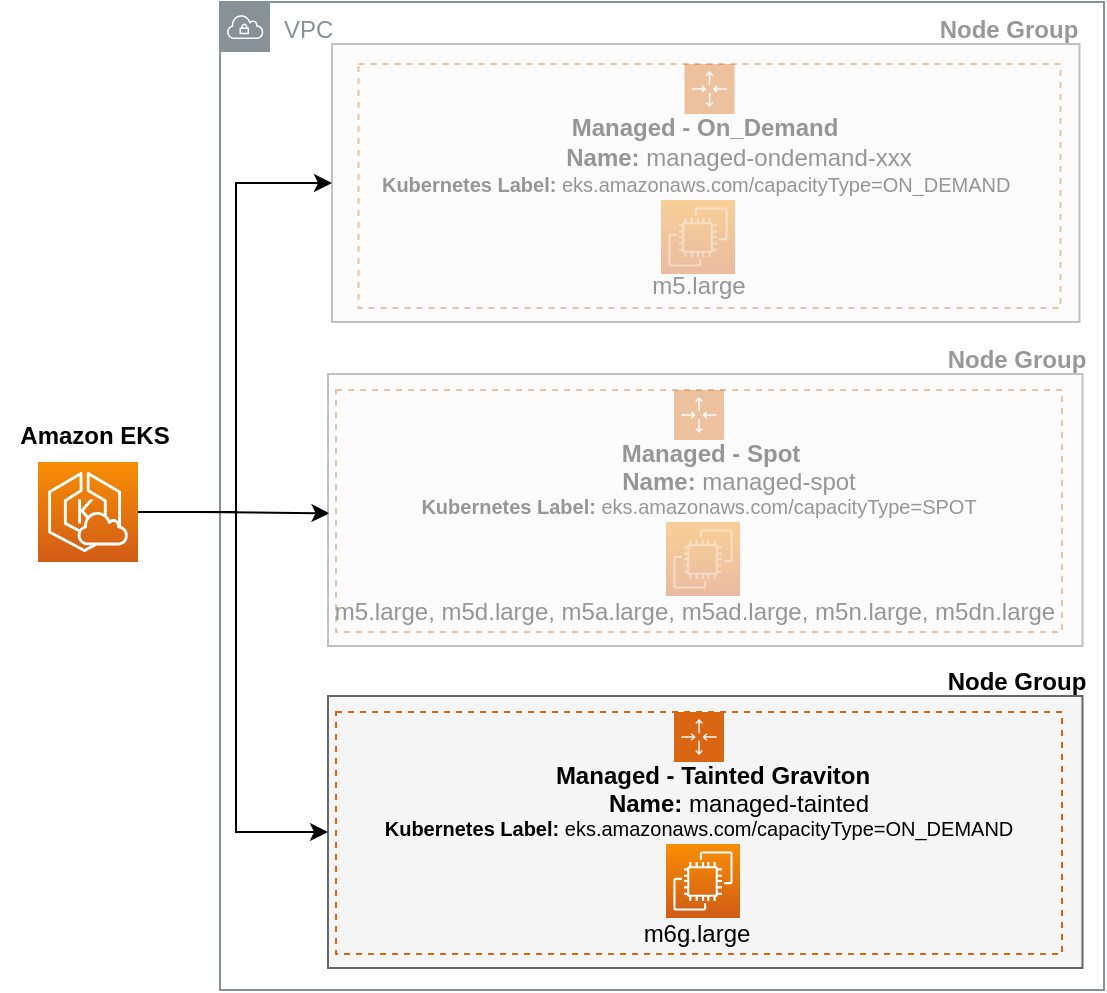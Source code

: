 <mxfile version="21.5.1" type="device">
  <diagram name="Page-1" id="nlRXHfLinLOHUEahpZhe">
    <mxGraphModel dx="954" dy="642" grid="0" gridSize="10" guides="1" tooltips="1" connect="1" arrows="1" fold="1" page="1" pageScale="1" pageWidth="850" pageHeight="1100" math="0" shadow="0">
      <root>
        <mxCell id="0" />
        <mxCell id="1" parent="0" />
        <mxCell id="OuWQqV3q78x6DmKRBrPg-2" value="VPC" style="sketch=0;outlineConnect=0;gradientColor=none;html=1;whiteSpace=wrap;fontSize=12;fontStyle=0;shape=mxgraph.aws4.group;grIcon=mxgraph.aws4.group_vpc;strokeColor=#879196;fillColor=none;verticalAlign=top;align=left;spacingLeft=30;fontColor=#879196;dashed=0;" parent="1" vertex="1">
          <mxGeometry x="174" y="145" width="442" height="494" as="geometry" />
        </mxCell>
        <mxCell id="OuWQqV3q78x6DmKRBrPg-18" style="edgeStyle=orthogonalEdgeStyle;rounded=0;orthogonalLoop=1;jettySize=auto;html=1;entryX=0;entryY=0.5;entryDx=0;entryDy=0;" parent="1" source="OuWQqV3q78x6DmKRBrPg-1" target="OuWQqV3q78x6DmKRBrPg-3" edge="1">
          <mxGeometry relative="1" as="geometry">
            <Array as="points">
              <mxPoint x="182" y="400" />
              <mxPoint x="182" y="236" />
            </Array>
          </mxGeometry>
        </mxCell>
        <mxCell id="OuWQqV3q78x6DmKRBrPg-26" style="edgeStyle=orthogonalEdgeStyle;rounded=0;orthogonalLoop=1;jettySize=auto;html=1;exitX=1;exitY=0.5;exitDx=0;exitDy=0;exitPerimeter=0;entryX=0.002;entryY=0.512;entryDx=0;entryDy=0;entryPerimeter=0;" parent="1" source="OuWQqV3q78x6DmKRBrPg-1" target="OuWQqV3q78x6DmKRBrPg-13" edge="1">
          <mxGeometry relative="1" as="geometry">
            <mxPoint x="135" y="320.5" as="sourcePoint" />
            <mxPoint x="231" y="400" as="targetPoint" />
            <Array as="points">
              <mxPoint x="162" y="400" />
            </Array>
          </mxGeometry>
        </mxCell>
        <mxCell id="OuWQqV3q78x6DmKRBrPg-1" value="" style="sketch=0;points=[[0,0,0],[0.25,0,0],[0.5,0,0],[0.75,0,0],[1,0,0],[0,1,0],[0.25,1,0],[0.5,1,0],[0.75,1,0],[1,1,0],[0,0.25,0],[0,0.5,0],[0,0.75,0],[1,0.25,0],[1,0.5,0],[1,0.75,0]];outlineConnect=0;fontColor=#232F3E;gradientColor=#F78E04;gradientDirection=north;fillColor=#D05C17;strokeColor=#ffffff;dashed=0;verticalLabelPosition=bottom;verticalAlign=top;align=center;html=1;fontSize=12;fontStyle=0;aspect=fixed;shape=mxgraph.aws4.resourceIcon;resIcon=mxgraph.aws4.eks_cloud;" parent="1" vertex="1">
          <mxGeometry x="83" y="375" width="50" height="50" as="geometry" />
        </mxCell>
        <mxCell id="OuWQqV3q78x6DmKRBrPg-3" value="" style="rounded=0;whiteSpace=wrap;html=1;fillColor=#f5f5f5;fontColor=#333333;strokeColor=#666666;opacity=40;textOpacity=40;" parent="1" vertex="1">
          <mxGeometry x="230" y="166" width="373.75" height="139" as="geometry" />
        </mxCell>
        <mxCell id="OuWQqV3q78x6DmKRBrPg-5" value="Managed - On_Demand" style="text;html=1;align=center;verticalAlign=middle;resizable=0;points=[];autosize=1;strokeColor=none;fillColor=none;fontStyle=1;opacity=40;textOpacity=40;" parent="1" vertex="1">
          <mxGeometry x="340" y="195" width="151" height="26" as="geometry" />
        </mxCell>
        <mxCell id="OuWQqV3q78x6DmKRBrPg-7" value="Node Group" style="text;html=1;align=center;verticalAlign=middle;resizable=0;points=[];autosize=1;strokeColor=none;fillColor=none;fontStyle=1;opacity=40;textOpacity=40;" parent="1" vertex="1">
          <mxGeometry x="524" y="146" width="87" height="26" as="geometry" />
        </mxCell>
        <mxCell id="OuWQqV3q78x6DmKRBrPg-8" value="Node Group" style="text;html=1;align=center;verticalAlign=middle;resizable=0;points=[];autosize=1;strokeColor=none;fillColor=none;fontStyle=1;opacity=40;textOpacity=40;" parent="1" vertex="1">
          <mxGeometry x="528" y="310.5" width="87" height="26" as="geometry" />
        </mxCell>
        <mxCell id="OuWQqV3q78x6DmKRBrPg-9" value="&lt;b&gt;Amazon EKS&lt;/b&gt;" style="text;html=1;align=center;verticalAlign=middle;resizable=0;points=[];autosize=1;strokeColor=none;fillColor=none;" parent="1" vertex="1">
          <mxGeometry x="64.5" y="349" width="93" height="26" as="geometry" />
        </mxCell>
        <mxCell id="OuWQqV3q78x6DmKRBrPg-10" value="&lt;font style=&quot;font-size: 10px;&quot;&gt;&lt;b&gt;Kubernetes Label:&lt;/b&gt;&amp;nbsp;eks.amazonaws.com/capacityType=ON_DEMAND&amp;nbsp;&lt;/font&gt;" style="text;html=1;align=center;verticalAlign=middle;resizable=0;points=[];autosize=1;strokeColor=none;fillColor=none;opacity=40;textOpacity=40;" parent="1" vertex="1">
          <mxGeometry x="245" y="223" width="335" height="26" as="geometry" />
        </mxCell>
        <mxCell id="OuWQqV3q78x6DmKRBrPg-13" value="" style="rounded=0;whiteSpace=wrap;html=1;fillColor=#f5f5f5;fontColor=#333333;strokeColor=#666666;opacity=40;textOpacity=40;" parent="1" vertex="1">
          <mxGeometry x="228" y="331" width="377.25" height="136" as="geometry" />
        </mxCell>
        <mxCell id="OuWQqV3q78x6DmKRBrPg-14" value="Managed - Spot" style="text;html=1;align=center;verticalAlign=middle;resizable=0;points=[];autosize=1;strokeColor=none;fillColor=none;fontStyle=1;opacity=40;textOpacity=40;" parent="1" vertex="1">
          <mxGeometry x="365.25" y="358" width="107" height="26" as="geometry" />
        </mxCell>
        <mxCell id="OuWQqV3q78x6DmKRBrPg-15" value="&lt;font style=&quot;font-size: 10px;&quot;&gt;&lt;b&gt;Kubernetes Label:&lt;/b&gt;&amp;nbsp;eks.amazonaws.com/capacityType=SPOT&lt;/font&gt;" style="text;html=1;align=center;verticalAlign=middle;resizable=0;points=[];autosize=1;strokeColor=none;fillColor=none;opacity=40;textOpacity=40;" parent="1" vertex="1">
          <mxGeometry x="265" y="384" width="296" height="26" as="geometry" />
        </mxCell>
        <mxCell id="OuWQqV3q78x6DmKRBrPg-16" value="" style="sketch=0;points=[[0,0,0],[0.25,0,0],[0.5,0,0],[0.75,0,0],[1,0,0],[0,1,0],[0.25,1,0],[0.5,1,0],[0.75,1,0],[1,1,0],[0,0.25,0],[0,0.5,0],[0,0.75,0],[1,0.25,0],[1,0.5,0],[1,0.75,0]];outlineConnect=0;fontColor=#232F3E;gradientColor=#F78E04;gradientDirection=north;fillColor=#D05C17;strokeColor=#ffffff;dashed=0;verticalLabelPosition=bottom;verticalAlign=top;align=center;html=1;fontSize=12;fontStyle=0;aspect=fixed;shape=mxgraph.aws4.resourceIcon;resIcon=mxgraph.aws4.ec2;opacity=40;textOpacity=40;" parent="1" vertex="1">
          <mxGeometry x="394.5" y="244" width="37" height="37" as="geometry" />
        </mxCell>
        <mxCell id="OuWQqV3q78x6DmKRBrPg-17" value="" style="sketch=0;points=[[0,0,0],[0.25,0,0],[0.5,0,0],[0.75,0,0],[1,0,0],[0,1,0],[0.25,1,0],[0.5,1,0],[0.75,1,0],[1,1,0],[0,0.25,0],[0,0.5,0],[0,0.75,0],[1,0.25,0],[1,0.5,0],[1,0.75,0]];outlineConnect=0;fontColor=#232F3E;gradientColor=#F78E04;gradientDirection=north;fillColor=#D05C17;strokeColor=#ffffff;dashed=0;verticalLabelPosition=bottom;verticalAlign=top;align=center;html=1;fontSize=12;fontStyle=0;aspect=fixed;shape=mxgraph.aws4.resourceIcon;resIcon=mxgraph.aws4.ec2;opacity=40;textOpacity=40;" parent="1" vertex="1">
          <mxGeometry x="397" y="405" width="37" height="37" as="geometry" />
        </mxCell>
        <mxCell id="OuWQqV3q78x6DmKRBrPg-20" value="m5.large" style="text;html=1;align=center;verticalAlign=middle;resizable=0;points=[];autosize=1;strokeColor=none;fillColor=none;opacity=40;textOpacity=40;" parent="1" vertex="1">
          <mxGeometry x="380" y="274" width="65" height="26" as="geometry" />
        </mxCell>
        <mxCell id="OuWQqV3q78x6DmKRBrPg-21" value="m5.large, m5d.large, m5a.large, m5ad.large, m5n.large, m5dn.large" style="text;html=1;align=center;verticalAlign=middle;resizable=0;points=[];autosize=1;strokeColor=none;fillColor=none;opacity=40;textOpacity=40;" parent="1" vertex="1">
          <mxGeometry x="222" y="437" width="378" height="26" as="geometry" />
        </mxCell>
        <mxCell id="OuWQqV3q78x6DmKRBrPg-22" value="&lt;b&gt;Name: &lt;/b&gt;managed-spot" style="text;html=1;align=center;verticalAlign=middle;resizable=0;points=[];autosize=1;strokeColor=none;fillColor=none;opacity=40;textOpacity=40;" parent="1" vertex="1">
          <mxGeometry x="365" y="372" width="135" height="26" as="geometry" />
        </mxCell>
        <mxCell id="OuWQqV3q78x6DmKRBrPg-23" value="&lt;b&gt;Name: &lt;/b&gt;managed-ondemand-xxx" style="text;html=1;align=center;verticalAlign=middle;resizable=0;points=[];autosize=1;strokeColor=none;fillColor=none;opacity=40;textOpacity=40;" parent="1" vertex="1">
          <mxGeometry x="337" y="210" width="191" height="26" as="geometry" />
        </mxCell>
        <mxCell id="OuWQqV3q78x6DmKRBrPg-24" value="" style="points=[[0,0],[0.25,0],[0.5,0],[0.75,0],[1,0],[1,0.25],[1,0.5],[1,0.75],[1,1],[0.75,1],[0.5,1],[0.25,1],[0,1],[0,0.75],[0,0.5],[0,0.25]];outlineConnect=0;gradientColor=none;html=1;whiteSpace=wrap;fontSize=12;fontStyle=0;container=1;pointerEvents=0;collapsible=0;recursiveResize=0;shape=mxgraph.aws4.groupCenter;grIcon=mxgraph.aws4.group_auto_scaling_group;grStroke=1;strokeColor=#D86613;fillColor=none;verticalAlign=top;align=center;fontColor=#D86613;dashed=1;spacingTop=25;opacity=40;textOpacity=40;" parent="1" vertex="1">
          <mxGeometry x="232" y="339" width="363" height="121" as="geometry" />
        </mxCell>
        <mxCell id="OuWQqV3q78x6DmKRBrPg-25" value="" style="points=[[0,0],[0.25,0],[0.5,0],[0.75,0],[1,0],[1,0.25],[1,0.5],[1,0.75],[1,1],[0.75,1],[0.5,1],[0.25,1],[0,1],[0,0.75],[0,0.5],[0,0.25]];outlineConnect=0;gradientColor=none;html=1;whiteSpace=wrap;fontSize=12;fontStyle=0;container=1;pointerEvents=0;collapsible=0;recursiveResize=0;shape=mxgraph.aws4.groupCenter;grIcon=mxgraph.aws4.group_auto_scaling_group;grStroke=1;strokeColor=#D86613;fillColor=none;verticalAlign=top;align=center;fontColor=#D86613;dashed=1;spacingTop=25;opacity=40;textOpacity=40;" parent="1" vertex="1">
          <mxGeometry x="243.25" y="176" width="351" height="122" as="geometry" />
        </mxCell>
        <mxCell id="G54zRT6geTaN7XepT4RT-1" value="" style="rounded=0;whiteSpace=wrap;html=1;fillColor=#f5f5f5;fontColor=#333333;strokeColor=#666666;" parent="1" vertex="1">
          <mxGeometry x="228" y="492" width="377.25" height="136" as="geometry" />
        </mxCell>
        <mxCell id="G54zRT6geTaN7XepT4RT-2" value="Managed - Tainted Graviton" style="text;html=1;align=center;verticalAlign=middle;resizable=0;points=[];autosize=1;strokeColor=none;fillColor=none;fontStyle=1" parent="1" vertex="1">
          <mxGeometry x="332.25" y="519" width="175" height="26" as="geometry" />
        </mxCell>
        <mxCell id="G54zRT6geTaN7XepT4RT-3" value="&lt;font style=&quot;font-size: 10px;&quot;&gt;&lt;b&gt;Kubernetes Label:&lt;/b&gt;&amp;nbsp;eks.amazonaws.com/capacityType=ON_DEMAND&lt;/font&gt;" style="text;html=1;align=center;verticalAlign=middle;resizable=0;points=[];autosize=1;strokeColor=none;fillColor=none;" parent="1" vertex="1">
          <mxGeometry x="247" y="545" width="332" height="26" as="geometry" />
        </mxCell>
        <mxCell id="G54zRT6geTaN7XepT4RT-4" value="" style="sketch=0;points=[[0,0,0],[0.25,0,0],[0.5,0,0],[0.75,0,0],[1,0,0],[0,1,0],[0.25,1,0],[0.5,1,0],[0.75,1,0],[1,1,0],[0,0.25,0],[0,0.5,0],[0,0.75,0],[1,0.25,0],[1,0.5,0],[1,0.75,0]];outlineConnect=0;fontColor=#232F3E;gradientColor=#F78E04;gradientDirection=north;fillColor=#D05C17;strokeColor=#ffffff;dashed=0;verticalLabelPosition=bottom;verticalAlign=top;align=center;html=1;fontSize=12;fontStyle=0;aspect=fixed;shape=mxgraph.aws4.resourceIcon;resIcon=mxgraph.aws4.ec2;" parent="1" vertex="1">
          <mxGeometry x="397" y="566" width="37" height="37" as="geometry" />
        </mxCell>
        <mxCell id="G54zRT6geTaN7XepT4RT-5" value="m6g.large" style="text;html=1;align=center;verticalAlign=middle;resizable=0;points=[];autosize=1;strokeColor=none;fillColor=none;" parent="1" vertex="1">
          <mxGeometry x="376" y="598" width="71" height="26" as="geometry" />
        </mxCell>
        <mxCell id="G54zRT6geTaN7XepT4RT-6" value="&lt;b&gt;Name: &lt;/b&gt;managed-tainted" style="text;html=1;align=center;verticalAlign=middle;resizable=0;points=[];autosize=1;strokeColor=none;fillColor=none;" parent="1" vertex="1">
          <mxGeometry x="359" y="533" width="148" height="26" as="geometry" />
        </mxCell>
        <mxCell id="G54zRT6geTaN7XepT4RT-7" value="" style="points=[[0,0],[0.25,0],[0.5,0],[0.75,0],[1,0],[1,0.25],[1,0.5],[1,0.75],[1,1],[0.75,1],[0.5,1],[0.25,1],[0,1],[0,0.75],[0,0.5],[0,0.25]];outlineConnect=0;gradientColor=none;html=1;whiteSpace=wrap;fontSize=12;fontStyle=0;container=1;pointerEvents=0;collapsible=0;recursiveResize=0;shape=mxgraph.aws4.groupCenter;grIcon=mxgraph.aws4.group_auto_scaling_group;grStroke=1;strokeColor=#D86613;fillColor=none;verticalAlign=top;align=center;fontColor=#D86613;dashed=1;spacingTop=25;" parent="1" vertex="1">
          <mxGeometry x="232" y="500" width="363" height="121" as="geometry" />
        </mxCell>
        <mxCell id="G54zRT6geTaN7XepT4RT-8" style="edgeStyle=orthogonalEdgeStyle;rounded=0;orthogonalLoop=1;jettySize=auto;html=1;exitX=1;exitY=0.5;exitDx=0;exitDy=0;exitPerimeter=0;entryX=0;entryY=0.5;entryDx=0;entryDy=0;" parent="1" source="OuWQqV3q78x6DmKRBrPg-1" target="G54zRT6geTaN7XepT4RT-1" edge="1">
          <mxGeometry relative="1" as="geometry">
            <mxPoint x="145" y="330.5" as="sourcePoint" />
            <mxPoint x="241" y="410" as="targetPoint" />
            <Array as="points">
              <mxPoint x="182" y="400" />
              <mxPoint x="182" y="560" />
            </Array>
          </mxGeometry>
        </mxCell>
        <mxCell id="G54zRT6geTaN7XepT4RT-10" value="Node Group" style="text;html=1;align=center;verticalAlign=middle;resizable=0;points=[];autosize=1;strokeColor=none;fillColor=none;fontStyle=1" parent="1" vertex="1">
          <mxGeometry x="528" y="472" width="87" height="26" as="geometry" />
        </mxCell>
      </root>
    </mxGraphModel>
  </diagram>
</mxfile>
